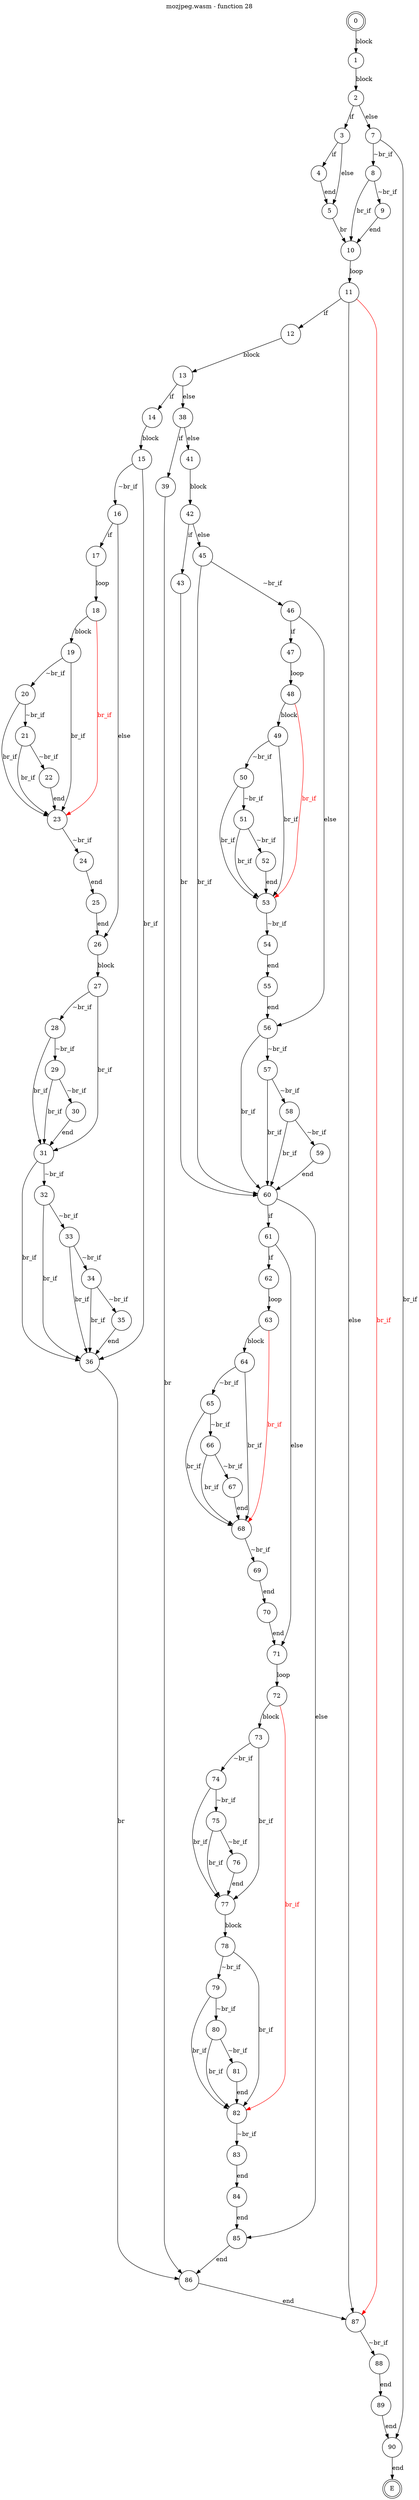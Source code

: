 digraph finite_state_machine {
    label = "mozjpeg.wasm - function 28"
    labelloc =  t
    labelfontsize = 16
    labelfontcolor = black
    labelfontname = "Helvetica"
    node [shape = doublecircle]; 0 E ;
    node [shape = circle];
    0 -> 1[label="block"];
    1 -> 2[label="block"];
    2 -> 3[label="if"];
    2 -> 7[label="else"];
    3 -> 4[label="if"];
    3 -> 5[label="else"];
    4 -> 5[label="end"];
    5 -> 10[label="br"];
    7 -> 8[label="~br_if"];
    7 -> 90[label="br_if"];
    8 -> 9[label="~br_if"];
    8 -> 10[label="br_if"];
    9 -> 10[label="end"];
    10 -> 11[label="loop"];
    11 -> 12[label="if"];
    11 -> 87[label="else"];
    12 -> 13[label="block"];
    13 -> 14[label="if"];
    13 -> 38[label="else"];
    14 -> 15[label="block"];
    15 -> 16[label="~br_if"];
    15 -> 36[label="br_if"];
    16 -> 17[label="if"];
    16 -> 26[label="else"];
    17 -> 18[label="loop"];
    18 -> 19[label="block"];
    19 -> 20[label="~br_if"];
    19 -> 23[label="br_if"];
    20 -> 21[label="~br_if"];
    20 -> 23[label="br_if"];
    21 -> 22[label="~br_if"];
    21 -> 23[label="br_if"];
    22 -> 23[label="end"];
    23 -> 24[label="~br_if"];
    23 -> 18[color="red" dir=back fontcolor="red" label="br_if"];
    24 -> 25[label="end"];
    25 -> 26[label="end"];
    26 -> 27[label="block"];
    27 -> 28[label="~br_if"];
    27 -> 31[label="br_if"];
    28 -> 29[label="~br_if"];
    28 -> 31[label="br_if"];
    29 -> 30[label="~br_if"];
    29 -> 31[label="br_if"];
    30 -> 31[label="end"];
    31 -> 32[label="~br_if"];
    31 -> 36[label="br_if"];
    32 -> 33[label="~br_if"];
    32 -> 36[label="br_if"];
    33 -> 34[label="~br_if"];
    33 -> 36[label="br_if"];
    34 -> 35[label="~br_if"];
    34 -> 36[label="br_if"];
    35 -> 36[label="end"];
    36 -> 86[label="br"];
    38 -> 39[label="if"];
    38 -> 41[label="else"];
    39 -> 86[label="br"];
    41 -> 42[label="block"];
    42 -> 43[label="if"];
    42 -> 45[label="else"];
    43 -> 60[label="br"];
    45 -> 46[label="~br_if"];
    45 -> 60[label="br_if"];
    46 -> 47[label="if"];
    46 -> 56[label="else"];
    47 -> 48[label="loop"];
    48 -> 49[label="block"];
    49 -> 50[label="~br_if"];
    49 -> 53[label="br_if"];
    50 -> 51[label="~br_if"];
    50 -> 53[label="br_if"];
    51 -> 52[label="~br_if"];
    51 -> 53[label="br_if"];
    52 -> 53[label="end"];
    53 -> 54[label="~br_if"];
    53 -> 48[color="red" dir=back fontcolor="red" label="br_if"];
    54 -> 55[label="end"];
    55 -> 56[label="end"];
    56 -> 57[label="~br_if"];
    56 -> 60[label="br_if"];
    57 -> 58[label="~br_if"];
    57 -> 60[label="br_if"];
    58 -> 59[label="~br_if"];
    58 -> 60[label="br_if"];
    59 -> 60[label="end"];
    60 -> 61[label="if"];
    60 -> 85[label="else"];
    61 -> 62[label="if"];
    61 -> 71[label="else"];
    62 -> 63[label="loop"];
    63 -> 64[label="block"];
    64 -> 65[label="~br_if"];
    64 -> 68[label="br_if"];
    65 -> 66[label="~br_if"];
    65 -> 68[label="br_if"];
    66 -> 67[label="~br_if"];
    66 -> 68[label="br_if"];
    67 -> 68[label="end"];
    68 -> 69[label="~br_if"];
    68 -> 63[color="red" dir=back fontcolor="red" label="br_if"];
    69 -> 70[label="end"];
    70 -> 71[label="end"];
    71 -> 72[label="loop"];
    72 -> 73[label="block"];
    73 -> 74[label="~br_if"];
    73 -> 77[label="br_if"];
    74 -> 75[label="~br_if"];
    74 -> 77[label="br_if"];
    75 -> 76[label="~br_if"];
    75 -> 77[label="br_if"];
    76 -> 77[label="end"];
    77 -> 78[label="block"];
    78 -> 79[label="~br_if"];
    78 -> 82[label="br_if"];
    79 -> 80[label="~br_if"];
    79 -> 82[label="br_if"];
    80 -> 81[label="~br_if"];
    80 -> 82[label="br_if"];
    81 -> 82[label="end"];
    82 -> 83[label="~br_if"];
    82 -> 72[color="red" dir=back fontcolor="red" label="br_if"];
    83 -> 84[label="end"];
    84 -> 85[label="end"];
    85 -> 86[label="end"];
    86 -> 87[label="end"];
    87 -> 88[label="~br_if"];
    87 -> 11[color="red" dir=back fontcolor="red" label="br_if"];
    88 -> 89[label="end"];
    89 -> 90[label="end"];
    90 -> E[label="end"];
}
